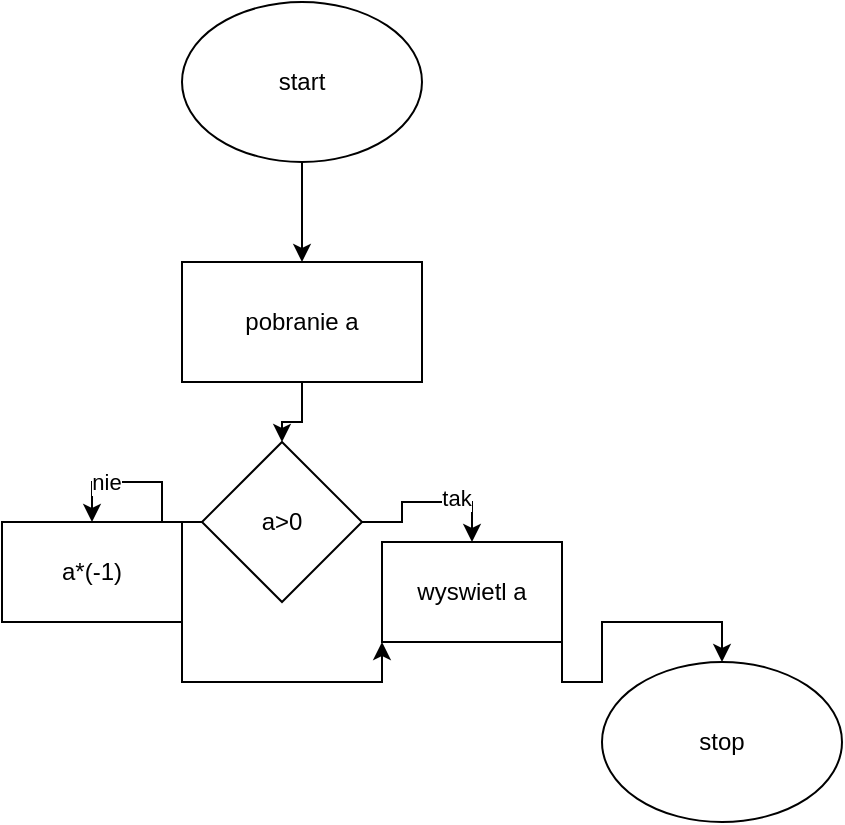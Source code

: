 <mxfile version="20.8.20" type="github">
  <diagram id="C5RBs43oDa-KdzZeNtuy" name="Page-1">
    <mxGraphModel dx="1434" dy="782" grid="1" gridSize="10" guides="1" tooltips="1" connect="1" arrows="1" fold="1" page="1" pageScale="1" pageWidth="827" pageHeight="1169" math="0" shadow="0">
      <root>
        <mxCell id="WIyWlLk6GJQsqaUBKTNV-0" />
        <mxCell id="WIyWlLk6GJQsqaUBKTNV-1" parent="WIyWlLk6GJQsqaUBKTNV-0" />
        <mxCell id="6ch8YeXnsbqJXbQkMS56-19" style="edgeStyle=orthogonalEdgeStyle;rounded=0;orthogonalLoop=1;jettySize=auto;html=1;exitX=0.5;exitY=1;exitDx=0;exitDy=0;entryX=0.5;entryY=0;entryDx=0;entryDy=0;" edge="1" parent="WIyWlLk6GJQsqaUBKTNV-1" source="6ch8YeXnsbqJXbQkMS56-0" target="6ch8YeXnsbqJXbQkMS56-1">
          <mxGeometry relative="1" as="geometry" />
        </mxCell>
        <mxCell id="6ch8YeXnsbqJXbQkMS56-0" value="&lt;div&gt;start&lt;/div&gt;" style="ellipse;whiteSpace=wrap;html=1;" vertex="1" parent="WIyWlLk6GJQsqaUBKTNV-1">
          <mxGeometry x="160" y="40" width="120" height="80" as="geometry" />
        </mxCell>
        <mxCell id="6ch8YeXnsbqJXbQkMS56-1" value="pobranie a" style="rounded=0;whiteSpace=wrap;html=1;" vertex="1" parent="WIyWlLk6GJQsqaUBKTNV-1">
          <mxGeometry x="160" y="170" width="120" height="60" as="geometry" />
        </mxCell>
        <mxCell id="6ch8YeXnsbqJXbQkMS56-2" style="edgeStyle=orthogonalEdgeStyle;rounded=0;orthogonalLoop=1;jettySize=auto;html=1;entryX=0.5;entryY=0;entryDx=0;entryDy=0;" edge="1" parent="WIyWlLk6GJQsqaUBKTNV-1" source="6ch8YeXnsbqJXbQkMS56-1" target="6ch8YeXnsbqJXbQkMS56-4">
          <mxGeometry relative="1" as="geometry">
            <mxPoint x="350" y="260" as="targetPoint" />
            <Array as="points" />
          </mxGeometry>
        </mxCell>
        <mxCell id="6ch8YeXnsbqJXbQkMS56-11" style="edgeStyle=orthogonalEdgeStyle;rounded=0;orthogonalLoop=1;jettySize=auto;html=1;exitX=1;exitY=0.5;exitDx=0;exitDy=0;entryX=0.5;entryY=0;entryDx=0;entryDy=0;" edge="1" parent="WIyWlLk6GJQsqaUBKTNV-1" source="6ch8YeXnsbqJXbQkMS56-4" target="6ch8YeXnsbqJXbQkMS56-10">
          <mxGeometry relative="1" as="geometry" />
        </mxCell>
        <mxCell id="6ch8YeXnsbqJXbQkMS56-12" value="&lt;div&gt;tak&lt;/div&gt;" style="edgeLabel;html=1;align=center;verticalAlign=middle;resizable=0;points=[];" vertex="1" connectable="0" parent="6ch8YeXnsbqJXbQkMS56-11">
          <mxGeometry x="0.326" y="2" relative="1" as="geometry">
            <mxPoint as="offset" />
          </mxGeometry>
        </mxCell>
        <mxCell id="6ch8YeXnsbqJXbQkMS56-14" style="edgeStyle=orthogonalEdgeStyle;rounded=0;orthogonalLoop=1;jettySize=auto;html=1;exitX=0;exitY=0.5;exitDx=0;exitDy=0;entryX=0.5;entryY=0;entryDx=0;entryDy=0;" edge="1" parent="WIyWlLk6GJQsqaUBKTNV-1" source="6ch8YeXnsbqJXbQkMS56-4" target="6ch8YeXnsbqJXbQkMS56-13">
          <mxGeometry relative="1" as="geometry" />
        </mxCell>
        <mxCell id="6ch8YeXnsbqJXbQkMS56-15" value="nie" style="edgeLabel;html=1;align=center;verticalAlign=middle;resizable=0;points=[];" vertex="1" connectable="0" parent="6ch8YeXnsbqJXbQkMS56-14">
          <mxGeometry x="0.432" relative="1" as="geometry">
            <mxPoint as="offset" />
          </mxGeometry>
        </mxCell>
        <mxCell id="6ch8YeXnsbqJXbQkMS56-4" value="a&amp;gt;0" style="rhombus;whiteSpace=wrap;html=1;" vertex="1" parent="WIyWlLk6GJQsqaUBKTNV-1">
          <mxGeometry x="170" y="260" width="80" height="80" as="geometry" />
        </mxCell>
        <mxCell id="6ch8YeXnsbqJXbQkMS56-18" style="edgeStyle=orthogonalEdgeStyle;rounded=0;orthogonalLoop=1;jettySize=auto;html=1;exitX=1;exitY=1;exitDx=0;exitDy=0;" edge="1" parent="WIyWlLk6GJQsqaUBKTNV-1" source="6ch8YeXnsbqJXbQkMS56-10" target="6ch8YeXnsbqJXbQkMS56-17">
          <mxGeometry relative="1" as="geometry" />
        </mxCell>
        <mxCell id="6ch8YeXnsbqJXbQkMS56-10" value="wyswietl a" style="rounded=0;whiteSpace=wrap;html=1;" vertex="1" parent="WIyWlLk6GJQsqaUBKTNV-1">
          <mxGeometry x="260" y="310" width="90" height="50" as="geometry" />
        </mxCell>
        <mxCell id="6ch8YeXnsbqJXbQkMS56-16" style="edgeStyle=orthogonalEdgeStyle;rounded=0;orthogonalLoop=1;jettySize=auto;html=1;exitX=1;exitY=1;exitDx=0;exitDy=0;entryX=0;entryY=1;entryDx=0;entryDy=0;" edge="1" parent="WIyWlLk6GJQsqaUBKTNV-1" source="6ch8YeXnsbqJXbQkMS56-13" target="6ch8YeXnsbqJXbQkMS56-10">
          <mxGeometry relative="1" as="geometry" />
        </mxCell>
        <mxCell id="6ch8YeXnsbqJXbQkMS56-13" value="a*(-1)" style="rounded=0;whiteSpace=wrap;html=1;" vertex="1" parent="WIyWlLk6GJQsqaUBKTNV-1">
          <mxGeometry x="70" y="300" width="90" height="50" as="geometry" />
        </mxCell>
        <mxCell id="6ch8YeXnsbqJXbQkMS56-17" value="stop" style="ellipse;whiteSpace=wrap;html=1;" vertex="1" parent="WIyWlLk6GJQsqaUBKTNV-1">
          <mxGeometry x="370" y="370" width="120" height="80" as="geometry" />
        </mxCell>
      </root>
    </mxGraphModel>
  </diagram>
</mxfile>
